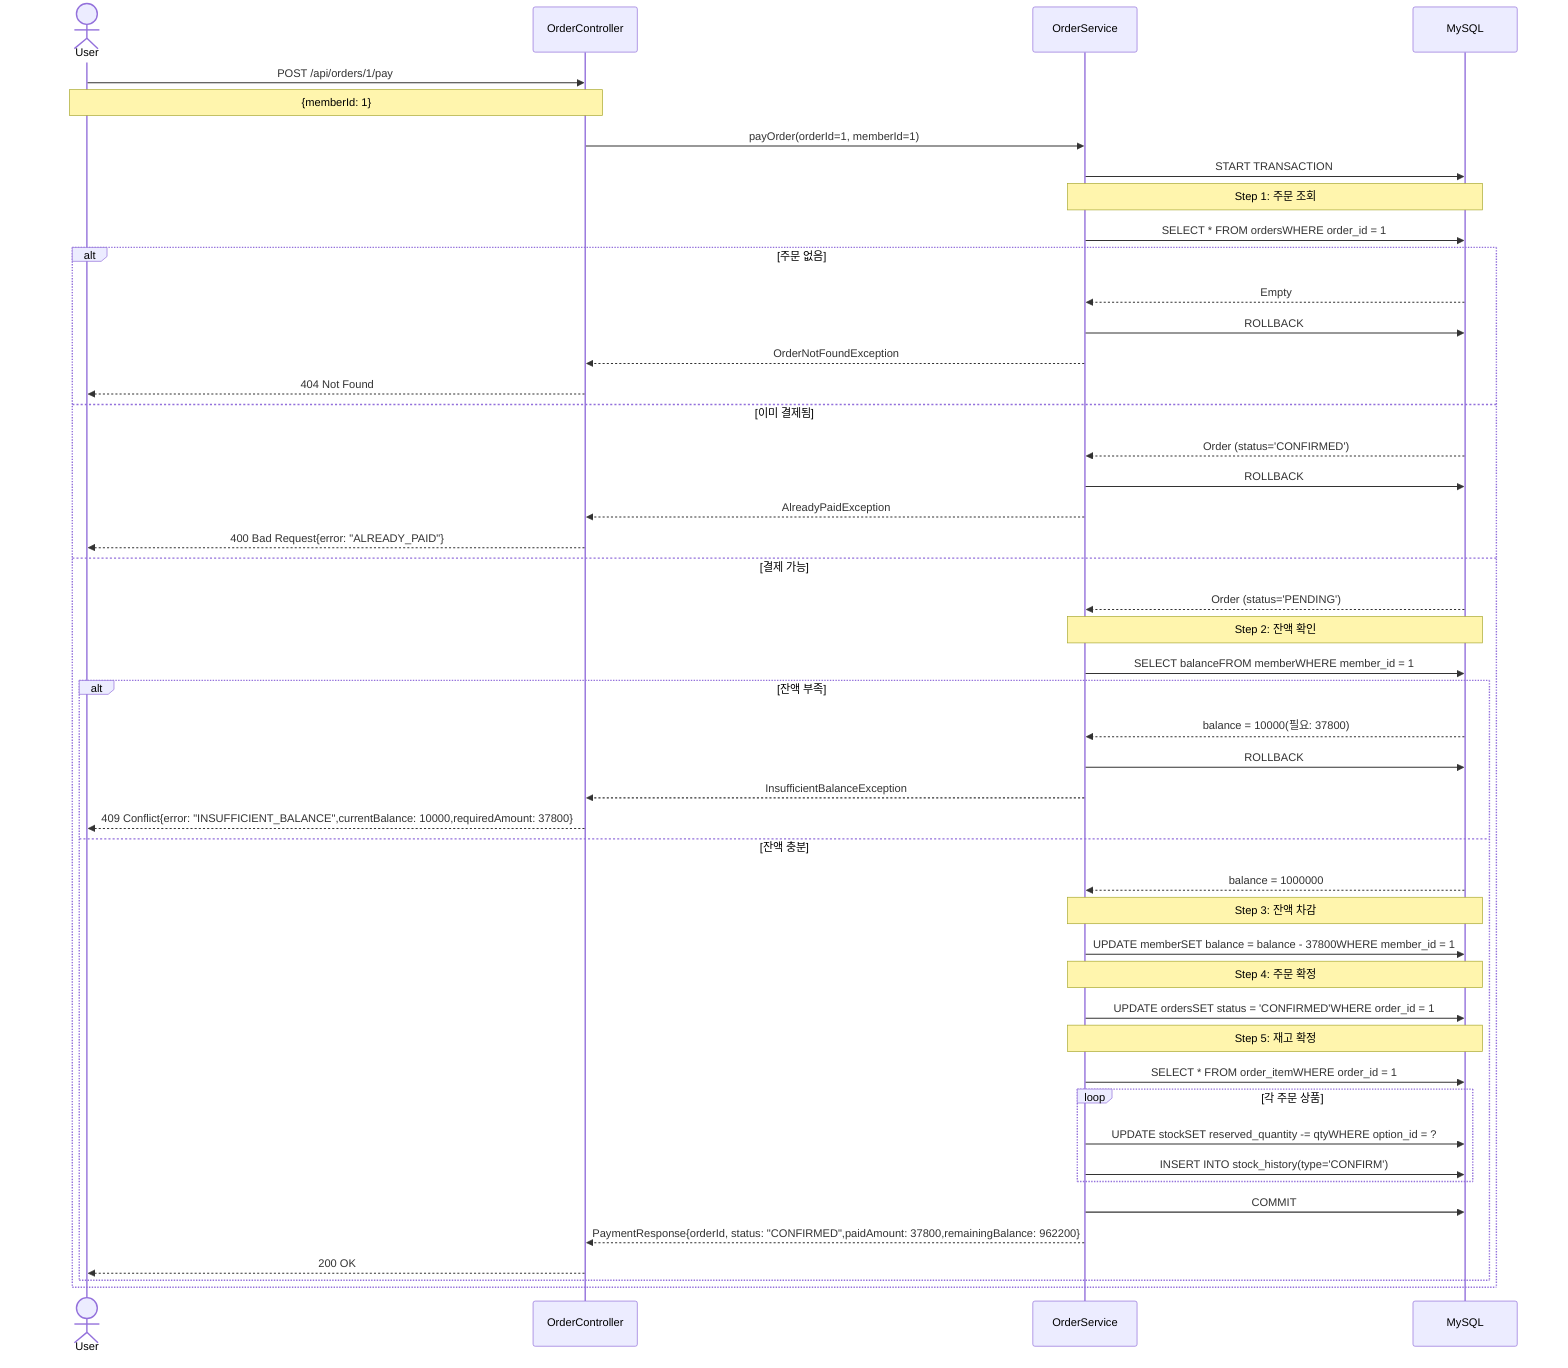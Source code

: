sequenceDiagram
    actor User
    participant API as OrderController
    participant Service as OrderService
    participant DB as MySQL

    User->>API: POST /api/orders/1/pay
    Note over User,API: {memberId: 1}

    API->>Service: payOrder(orderId=1, memberId=1)
    Service->>DB: START TRANSACTION

    Note over Service,DB: Step 1: 주문 조회
    Service->>DB: SELECT * FROM ordersWHERE order_id = 1

    alt 주문 없음
        DB-->>Service: Empty
        Service->>DB: ROLLBACK
        Service-->>API: OrderNotFoundException
        API-->>User: 404 Not Found
    else 이미 결제됨
        DB-->>Service: Order (status='CONFIRMED')
        Service->>DB: ROLLBACK
        Service-->>API: AlreadyPaidException
        API-->>User: 400 Bad Request{error: "ALREADY_PAID"}
    else 결제 가능
        DB-->>Service: Order (status='PENDING')

        Note over Service,DB: Step 2: 잔액 확인
        Service->>DB: SELECT balanceFROM memberWHERE member_id = 1

        alt 잔액 부족
            DB-->>Service: balance = 10000(필요: 37800)
            Service->>DB: ROLLBACK
            Service-->>API: InsufficientBalanceException
            API-->>User: 409 Conflict{error: "INSUFFICIENT_BALANCE",currentBalance: 10000,requiredAmount: 37800}
        else 잔액 충분
            DB-->>Service: balance = 1000000

            Note over Service,DB: Step 3: 잔액 차감
            Service->>DB: UPDATE memberSET balance = balance - 37800WHERE member_id = 1

            Note over Service,DB: Step 4: 주문 확정
            Service->>DB: UPDATE ordersSET status = 'CONFIRMED'WHERE order_id = 1

            Note over Service,DB: Step 5: 재고 확정
            Service->>DB: SELECT * FROM order_itemWHERE order_id = 1

            loop 각 주문 상품
                Service->>DB: UPDATE stockSET reserved_quantity -= qtyWHERE option_id = ?

                Service->>DB: INSERT INTO stock_history(type='CONFIRM')
            end

            Service->>DB: COMMIT
            Service-->>API: PaymentResponse{orderId, status: "CONFIRMED",paidAmount: 37800,remainingBalance: 962200}
            API-->>User: 200 OK
        end
    end